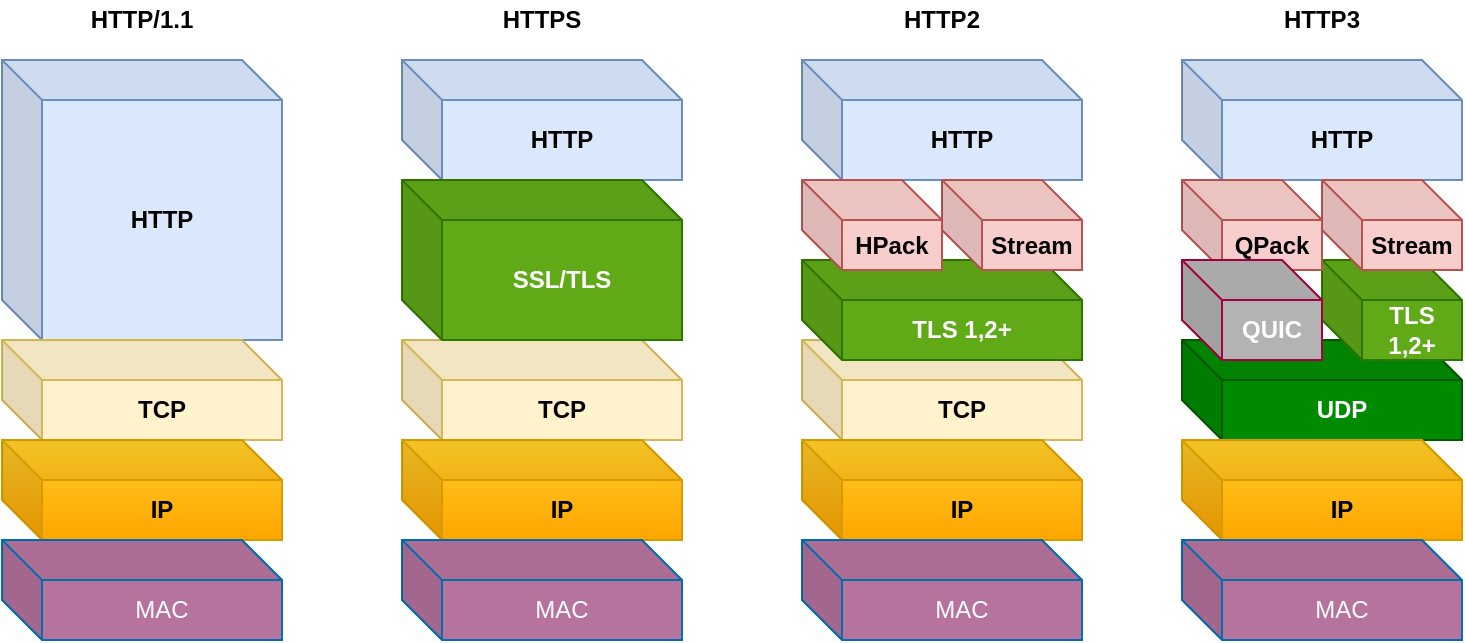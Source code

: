 <mxfile version="14.1.8" type="device"><diagram id="Se97jleQhwfCRFQgOZZX" name="第 1 页"><mxGraphModel dx="1038" dy="647" grid="1" gridSize="10" guides="1" tooltips="1" connect="1" arrows="1" fold="1" page="1" pageScale="1" pageWidth="827" pageHeight="1169" math="0" shadow="0"><root><mxCell id="0"/><mxCell id="1" parent="0"/><mxCell id="krrzcAuAcoWHWLFZRqZr-1" value="&lt;b&gt;HTTP&lt;/b&gt;" style="shape=cube;whiteSpace=wrap;html=1;boundedLbl=1;backgroundOutline=1;darkOpacity=0.05;darkOpacity2=0.1;fillColor=#dae8fc;strokeColor=#6c8ebf;" vertex="1" parent="1"><mxGeometry x="80" y="160" width="140" height="140" as="geometry"/></mxCell><mxCell id="krrzcAuAcoWHWLFZRqZr-2" value="&lt;b&gt;TCP&lt;/b&gt;" style="shape=cube;whiteSpace=wrap;html=1;boundedLbl=1;backgroundOutline=1;darkOpacity=0.05;darkOpacity2=0.1;fillColor=#fff2cc;strokeColor=#d6b656;" vertex="1" parent="1"><mxGeometry x="80" y="300" width="140" height="50" as="geometry"/></mxCell><mxCell id="krrzcAuAcoWHWLFZRqZr-3" value="&lt;b&gt;IP&lt;/b&gt;" style="shape=cube;whiteSpace=wrap;html=1;boundedLbl=1;backgroundOutline=1;darkOpacity=0.05;darkOpacity2=0.1;fillColor=#ffcd28;strokeColor=#d79b00;gradientColor=#ffa500;" vertex="1" parent="1"><mxGeometry x="80" y="350" width="140" height="50" as="geometry"/></mxCell><mxCell id="krrzcAuAcoWHWLFZRqZr-4" value="MAC" style="shape=cube;whiteSpace=wrap;html=1;boundedLbl=1;backgroundOutline=1;darkOpacity=0.05;darkOpacity2=0.1;strokeColor=#006EAF;fontColor=#ffffff;fillColor=#B5739D;" vertex="1" parent="1"><mxGeometry x="80" y="400" width="140" height="50" as="geometry"/></mxCell><mxCell id="krrzcAuAcoWHWLFZRqZr-5" value="&lt;b&gt;HTTP&lt;/b&gt;" style="shape=cube;whiteSpace=wrap;html=1;boundedLbl=1;backgroundOutline=1;darkOpacity=0.05;darkOpacity2=0.1;fillColor=#dae8fc;strokeColor=#6c8ebf;" vertex="1" parent="1"><mxGeometry x="280" y="160" width="140" height="60" as="geometry"/></mxCell><mxCell id="krrzcAuAcoWHWLFZRqZr-6" value="&lt;b&gt;TCP&lt;/b&gt;" style="shape=cube;whiteSpace=wrap;html=1;boundedLbl=1;backgroundOutline=1;darkOpacity=0.05;darkOpacity2=0.1;fillColor=#fff2cc;strokeColor=#d6b656;" vertex="1" parent="1"><mxGeometry x="280" y="300" width="140" height="50" as="geometry"/></mxCell><mxCell id="krrzcAuAcoWHWLFZRqZr-7" value="&lt;b&gt;IP&lt;/b&gt;" style="shape=cube;whiteSpace=wrap;html=1;boundedLbl=1;backgroundOutline=1;darkOpacity=0.05;darkOpacity2=0.1;fillColor=#ffcd28;strokeColor=#d79b00;gradientColor=#ffa500;" vertex="1" parent="1"><mxGeometry x="280" y="350" width="140" height="50" as="geometry"/></mxCell><mxCell id="krrzcAuAcoWHWLFZRqZr-8" value="MAC" style="shape=cube;whiteSpace=wrap;html=1;boundedLbl=1;backgroundOutline=1;darkOpacity=0.05;darkOpacity2=0.1;strokeColor=#006EAF;fontColor=#ffffff;fillColor=#B5739D;" vertex="1" parent="1"><mxGeometry x="280" y="400" width="140" height="50" as="geometry"/></mxCell><mxCell id="krrzcAuAcoWHWLFZRqZr-9" value="&lt;b&gt;SSL/TLS&lt;/b&gt;" style="shape=cube;whiteSpace=wrap;html=1;boundedLbl=1;backgroundOutline=1;darkOpacity=0.05;darkOpacity2=0.1;fillColor=#60a917;strokeColor=#2D7600;fontColor=#ffffff;" vertex="1" parent="1"><mxGeometry x="280" y="220" width="140" height="80" as="geometry"/></mxCell><mxCell id="krrzcAuAcoWHWLFZRqZr-10" value="&lt;b&gt;HTTP&lt;/b&gt;" style="shape=cube;whiteSpace=wrap;html=1;boundedLbl=1;backgroundOutline=1;darkOpacity=0.05;darkOpacity2=0.1;fillColor=#dae8fc;strokeColor=#6c8ebf;" vertex="1" parent="1"><mxGeometry x="480" y="160" width="140" height="60" as="geometry"/></mxCell><mxCell id="krrzcAuAcoWHWLFZRqZr-11" value="&lt;b&gt;TCP&lt;/b&gt;" style="shape=cube;whiteSpace=wrap;html=1;boundedLbl=1;backgroundOutline=1;darkOpacity=0.05;darkOpacity2=0.1;fillColor=#fff2cc;strokeColor=#d6b656;" vertex="1" parent="1"><mxGeometry x="480" y="300" width="140" height="50" as="geometry"/></mxCell><mxCell id="krrzcAuAcoWHWLFZRqZr-12" value="&lt;b&gt;IP&lt;/b&gt;" style="shape=cube;whiteSpace=wrap;html=1;boundedLbl=1;backgroundOutline=1;darkOpacity=0.05;darkOpacity2=0.1;fillColor=#ffcd28;strokeColor=#d79b00;gradientColor=#ffa500;" vertex="1" parent="1"><mxGeometry x="480" y="350" width="140" height="50" as="geometry"/></mxCell><mxCell id="krrzcAuAcoWHWLFZRqZr-13" value="MAC" style="shape=cube;whiteSpace=wrap;html=1;boundedLbl=1;backgroundOutline=1;darkOpacity=0.05;darkOpacity2=0.1;strokeColor=#006EAF;fontColor=#ffffff;fillColor=#B5739D;" vertex="1" parent="1"><mxGeometry x="480" y="400" width="140" height="50" as="geometry"/></mxCell><mxCell id="krrzcAuAcoWHWLFZRqZr-14" value="&lt;b&gt;TLS 1,2+&lt;/b&gt;" style="shape=cube;whiteSpace=wrap;html=1;boundedLbl=1;backgroundOutline=1;darkOpacity=0.05;darkOpacity2=0.1;fillColor=#60a917;strokeColor=#2D7600;fontColor=#ffffff;" vertex="1" parent="1"><mxGeometry x="480" y="260" width="140" height="50" as="geometry"/></mxCell><mxCell id="krrzcAuAcoWHWLFZRqZr-15" value="&lt;b&gt;HPack&lt;/b&gt;" style="shape=cube;whiteSpace=wrap;html=1;boundedLbl=1;backgroundOutline=1;darkOpacity=0.05;darkOpacity2=0.1;fillColor=#f8cecc;strokeColor=#b85450;" vertex="1" parent="1"><mxGeometry x="480" y="220" width="70" height="45" as="geometry"/></mxCell><mxCell id="krrzcAuAcoWHWLFZRqZr-16" value="&lt;b&gt;Stream&lt;/b&gt;" style="shape=cube;whiteSpace=wrap;html=1;boundedLbl=1;backgroundOutline=1;darkOpacity=0.05;darkOpacity2=0.1;fillColor=#f8cecc;strokeColor=#b85450;" vertex="1" parent="1"><mxGeometry x="550" y="220" width="70" height="45" as="geometry"/></mxCell><mxCell id="krrzcAuAcoWHWLFZRqZr-17" value="&lt;b&gt;HTTP&lt;/b&gt;" style="shape=cube;whiteSpace=wrap;html=1;boundedLbl=1;backgroundOutline=1;darkOpacity=0.05;darkOpacity2=0.1;fillColor=#dae8fc;strokeColor=#6c8ebf;" vertex="1" parent="1"><mxGeometry x="670" y="160" width="140" height="60" as="geometry"/></mxCell><mxCell id="krrzcAuAcoWHWLFZRqZr-18" value="&lt;b&gt;UDP&lt;/b&gt;" style="shape=cube;whiteSpace=wrap;html=1;boundedLbl=1;backgroundOutline=1;darkOpacity=0.05;darkOpacity2=0.1;fillColor=#008a00;strokeColor=#005700;fontColor=#ffffff;" vertex="1" parent="1"><mxGeometry x="670" y="300" width="140" height="50" as="geometry"/></mxCell><mxCell id="krrzcAuAcoWHWLFZRqZr-19" value="&lt;b&gt;IP&lt;/b&gt;" style="shape=cube;whiteSpace=wrap;html=1;boundedLbl=1;backgroundOutline=1;darkOpacity=0.05;darkOpacity2=0.1;fillColor=#ffcd28;strokeColor=#d79b00;gradientColor=#ffa500;" vertex="1" parent="1"><mxGeometry x="670" y="350" width="140" height="50" as="geometry"/></mxCell><mxCell id="krrzcAuAcoWHWLFZRqZr-20" value="MAC" style="shape=cube;whiteSpace=wrap;html=1;boundedLbl=1;backgroundOutline=1;darkOpacity=0.05;darkOpacity2=0.1;strokeColor=#006EAF;fontColor=#ffffff;fillColor=#B5739D;" vertex="1" parent="1"><mxGeometry x="670" y="400" width="140" height="50" as="geometry"/></mxCell><mxCell id="krrzcAuAcoWHWLFZRqZr-21" value="&lt;b&gt;TLS 1,2+&lt;/b&gt;" style="shape=cube;whiteSpace=wrap;html=1;boundedLbl=1;backgroundOutline=1;darkOpacity=0.05;darkOpacity2=0.1;fillColor=#60a917;strokeColor=#2D7600;fontColor=#ffffff;" vertex="1" parent="1"><mxGeometry x="740" y="260" width="70" height="50" as="geometry"/></mxCell><mxCell id="krrzcAuAcoWHWLFZRqZr-22" value="&lt;b&gt;QPack&lt;/b&gt;" style="shape=cube;whiteSpace=wrap;html=1;boundedLbl=1;backgroundOutline=1;darkOpacity=0.05;darkOpacity2=0.1;fillColor=#f8cecc;strokeColor=#b85450;" vertex="1" parent="1"><mxGeometry x="670" y="220" width="70" height="45" as="geometry"/></mxCell><mxCell id="krrzcAuAcoWHWLFZRqZr-23" value="&lt;b&gt;Stream&lt;/b&gt;" style="shape=cube;whiteSpace=wrap;html=1;boundedLbl=1;backgroundOutline=1;darkOpacity=0.05;darkOpacity2=0.1;fillColor=#f8cecc;strokeColor=#b85450;" vertex="1" parent="1"><mxGeometry x="740" y="220" width="70" height="45" as="geometry"/></mxCell><mxCell id="krrzcAuAcoWHWLFZRqZr-24" value="&lt;b&gt;QUIC&lt;/b&gt;" style="shape=cube;whiteSpace=wrap;html=1;boundedLbl=1;backgroundOutline=1;darkOpacity=0.05;darkOpacity2=0.1;strokeColor=#A50040;fontColor=#ffffff;fillColor=#B3B3B3;" vertex="1" parent="1"><mxGeometry x="670" y="260" width="70" height="50" as="geometry"/></mxCell><mxCell id="krrzcAuAcoWHWLFZRqZr-25" value="&lt;b&gt;HTTP/1.1&lt;/b&gt;" style="text;html=1;strokeColor=none;fillColor=none;align=center;verticalAlign=middle;whiteSpace=wrap;rounded=0;" vertex="1" parent="1"><mxGeometry x="120" y="130" width="60" height="20" as="geometry"/></mxCell><mxCell id="krrzcAuAcoWHWLFZRqZr-26" value="&lt;b&gt;HTTPS&lt;/b&gt;" style="text;html=1;strokeColor=none;fillColor=none;align=center;verticalAlign=middle;whiteSpace=wrap;rounded=0;" vertex="1" parent="1"><mxGeometry x="320" y="130" width="60" height="20" as="geometry"/></mxCell><mxCell id="krrzcAuAcoWHWLFZRqZr-27" value="&lt;b&gt;HTTP2&lt;/b&gt;" style="text;html=1;strokeColor=none;fillColor=none;align=center;verticalAlign=middle;whiteSpace=wrap;rounded=0;" vertex="1" parent="1"><mxGeometry x="520" y="130" width="60" height="20" as="geometry"/></mxCell><mxCell id="krrzcAuAcoWHWLFZRqZr-28" value="&lt;b&gt;HTTP3&lt;/b&gt;" style="text;html=1;strokeColor=none;fillColor=none;align=center;verticalAlign=middle;whiteSpace=wrap;rounded=0;" vertex="1" parent="1"><mxGeometry x="710" y="130" width="60" height="20" as="geometry"/></mxCell></root></mxGraphModel></diagram></mxfile>